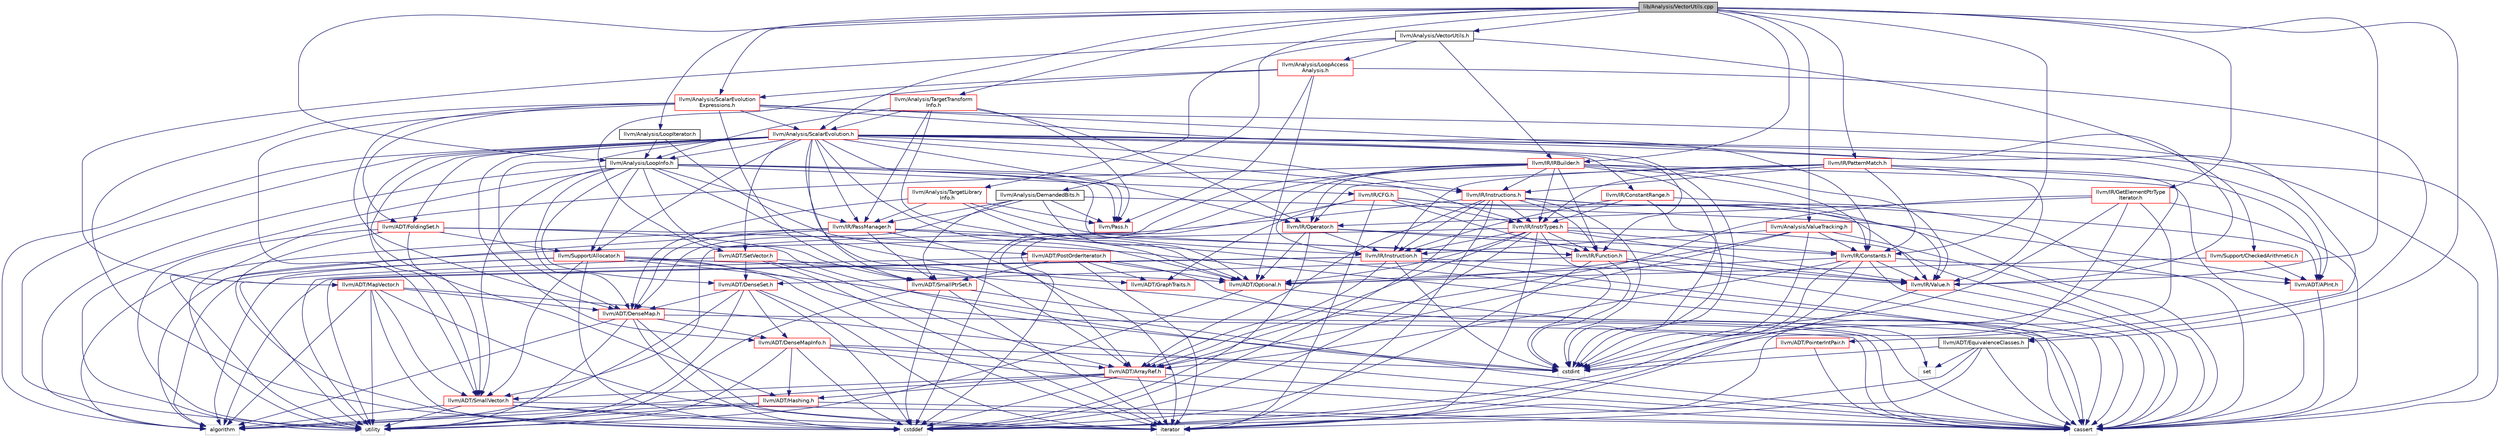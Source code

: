 digraph "lib/Analysis/VectorUtils.cpp"
{
 // LATEX_PDF_SIZE
  bgcolor="transparent";
  edge [fontname="Helvetica",fontsize="10",labelfontname="Helvetica",labelfontsize="10"];
  node [fontname="Helvetica",fontsize="10",shape="box"];
  Node1 [label="lib/Analysis/VectorUtils.cpp",height=0.2,width=0.4,color="black", fillcolor="grey75", style="filled", fontcolor="black",tooltip=" "];
  Node1 -> Node2 [color="midnightblue",fontsize="10",style="solid",fontname="Helvetica"];
  Node2 [label="llvm/Analysis/VectorUtils.h",height=0.2,width=0.4,color="black",URL="$VectorUtils_8h.html",tooltip=" "];
  Node2 -> Node3 [color="midnightblue",fontsize="10",style="solid",fontname="Helvetica"];
  Node3 [label="llvm/ADT/MapVector.h",height=0.2,width=0.4,color="red",URL="$MapVector_8h.html",tooltip=" "];
  Node3 -> Node4 [color="midnightblue",fontsize="10",style="solid",fontname="Helvetica"];
  Node4 [label="llvm/ADT/DenseMap.h",height=0.2,width=0.4,color="red",URL="$DenseMap_8h.html",tooltip=" "];
  Node4 -> Node5 [color="midnightblue",fontsize="10",style="solid",fontname="Helvetica"];
  Node5 [label="llvm/ADT/DenseMapInfo.h",height=0.2,width=0.4,color="red",URL="$DenseMapInfo_8h.html",tooltip=" "];
  Node5 -> Node6 [color="midnightblue",fontsize="10",style="solid",fontname="Helvetica"];
  Node6 [label="llvm/ADT/ArrayRef.h",height=0.2,width=0.4,color="red",URL="$ArrayRef_8h.html",tooltip=" "];
  Node6 -> Node7 [color="midnightblue",fontsize="10",style="solid",fontname="Helvetica"];
  Node7 [label="llvm/ADT/Hashing.h",height=0.2,width=0.4,color="red",URL="$Hashing_8h.html",tooltip=" "];
  Node7 -> Node36 [color="midnightblue",fontsize="10",style="solid",fontname="Helvetica"];
  Node36 [label="algorithm",height=0.2,width=0.4,color="grey75",tooltip=" "];
  Node7 -> Node27 [color="midnightblue",fontsize="10",style="solid",fontname="Helvetica"];
  Node27 [label="cassert",height=0.2,width=0.4,color="grey75",tooltip=" "];
  Node7 -> Node26 [color="midnightblue",fontsize="10",style="solid",fontname="Helvetica"];
  Node26 [label="utility",height=0.2,width=0.4,color="grey75",tooltip=" "];
  Node6 -> Node29 [color="midnightblue",fontsize="10",style="solid",fontname="Helvetica"];
  Node29 [label="llvm/ADT/SmallVector.h",height=0.2,width=0.4,color="red",URL="$SmallVector_8h.html",tooltip=" "];
  Node29 -> Node36 [color="midnightblue",fontsize="10",style="solid",fontname="Helvetica"];
  Node29 -> Node27 [color="midnightblue",fontsize="10",style="solid",fontname="Helvetica"];
  Node29 -> Node33 [color="midnightblue",fontsize="10",style="solid",fontname="Helvetica"];
  Node33 [label="cstddef",height=0.2,width=0.4,color="grey75",tooltip=" "];
  Node29 -> Node31 [color="midnightblue",fontsize="10",style="solid",fontname="Helvetica"];
  Node31 [label="iterator",height=0.2,width=0.4,color="grey75",tooltip=" "];
  Node29 -> Node26 [color="midnightblue",fontsize="10",style="solid",fontname="Helvetica"];
  Node6 -> Node36 [color="midnightblue",fontsize="10",style="solid",fontname="Helvetica"];
  Node6 -> Node27 [color="midnightblue",fontsize="10",style="solid",fontname="Helvetica"];
  Node6 -> Node33 [color="midnightblue",fontsize="10",style="solid",fontname="Helvetica"];
  Node6 -> Node31 [color="midnightblue",fontsize="10",style="solid",fontname="Helvetica"];
  Node5 -> Node7 [color="midnightblue",fontsize="10",style="solid",fontname="Helvetica"];
  Node5 -> Node27 [color="midnightblue",fontsize="10",style="solid",fontname="Helvetica"];
  Node5 -> Node33 [color="midnightblue",fontsize="10",style="solid",fontname="Helvetica"];
  Node5 -> Node47 [color="midnightblue",fontsize="10",style="solid",fontname="Helvetica"];
  Node47 [label="cstdint",height=0.2,width=0.4,color="grey75",tooltip=" "];
  Node5 -> Node26 [color="midnightblue",fontsize="10",style="solid",fontname="Helvetica"];
  Node4 -> Node36 [color="midnightblue",fontsize="10",style="solid",fontname="Helvetica"];
  Node4 -> Node27 [color="midnightblue",fontsize="10",style="solid",fontname="Helvetica"];
  Node4 -> Node33 [color="midnightblue",fontsize="10",style="solid",fontname="Helvetica"];
  Node4 -> Node31 [color="midnightblue",fontsize="10",style="solid",fontname="Helvetica"];
  Node4 -> Node26 [color="midnightblue",fontsize="10",style="solid",fontname="Helvetica"];
  Node3 -> Node29 [color="midnightblue",fontsize="10",style="solid",fontname="Helvetica"];
  Node3 -> Node36 [color="midnightblue",fontsize="10",style="solid",fontname="Helvetica"];
  Node3 -> Node27 [color="midnightblue",fontsize="10",style="solid",fontname="Helvetica"];
  Node3 -> Node33 [color="midnightblue",fontsize="10",style="solid",fontname="Helvetica"];
  Node3 -> Node31 [color="midnightblue",fontsize="10",style="solid",fontname="Helvetica"];
  Node3 -> Node26 [color="midnightblue",fontsize="10",style="solid",fontname="Helvetica"];
  Node2 -> Node59 [color="midnightblue",fontsize="10",style="solid",fontname="Helvetica"];
  Node59 [label="llvm/Analysis/LoopAccess\lAnalysis.h",height=0.2,width=0.4,color="red",URL="$LoopAccessAnalysis_8h.html",tooltip=" "];
  Node59 -> Node60 [color="midnightblue",fontsize="10",style="solid",fontname="Helvetica"];
  Node60 [label="llvm/ADT/EquivalenceClasses.h",height=0.2,width=0.4,color="black",URL="$EquivalenceClasses_8h.html",tooltip=" "];
  Node60 -> Node27 [color="midnightblue",fontsize="10",style="solid",fontname="Helvetica"];
  Node60 -> Node33 [color="midnightblue",fontsize="10",style="solid",fontname="Helvetica"];
  Node60 -> Node47 [color="midnightblue",fontsize="10",style="solid",fontname="Helvetica"];
  Node60 -> Node31 [color="midnightblue",fontsize="10",style="solid",fontname="Helvetica"];
  Node60 -> Node61 [color="midnightblue",fontsize="10",style="solid",fontname="Helvetica"];
  Node61 [label="set",height=0.2,width=0.4,color="grey75",tooltip=" "];
  Node59 -> Node18 [color="midnightblue",fontsize="10",style="solid",fontname="Helvetica"];
  Node18 [label="llvm/ADT/Optional.h",height=0.2,width=0.4,color="red",URL="$Optional_8h.html",tooltip=" "];
  Node18 -> Node27 [color="midnightblue",fontsize="10",style="solid",fontname="Helvetica"];
  Node18 -> Node26 [color="midnightblue",fontsize="10",style="solid",fontname="Helvetica"];
  Node59 -> Node62 [color="midnightblue",fontsize="10",style="solid",fontname="Helvetica"];
  Node62 [label="llvm/ADT/SetVector.h",height=0.2,width=0.4,color="red",URL="$SetVector_8h.html",tooltip=" "];
  Node62 -> Node6 [color="midnightblue",fontsize="10",style="solid",fontname="Helvetica"];
  Node62 -> Node63 [color="midnightblue",fontsize="10",style="solid",fontname="Helvetica"];
  Node63 [label="llvm/ADT/DenseSet.h",height=0.2,width=0.4,color="red",URL="$DenseSet_8h.html",tooltip=" "];
  Node63 -> Node4 [color="midnightblue",fontsize="10",style="solid",fontname="Helvetica"];
  Node63 -> Node5 [color="midnightblue",fontsize="10",style="solid",fontname="Helvetica"];
  Node63 -> Node36 [color="midnightblue",fontsize="10",style="solid",fontname="Helvetica"];
  Node63 -> Node33 [color="midnightblue",fontsize="10",style="solid",fontname="Helvetica"];
  Node63 -> Node31 [color="midnightblue",fontsize="10",style="solid",fontname="Helvetica"];
  Node63 -> Node26 [color="midnightblue",fontsize="10",style="solid",fontname="Helvetica"];
  Node62 -> Node36 [color="midnightblue",fontsize="10",style="solid",fontname="Helvetica"];
  Node62 -> Node27 [color="midnightblue",fontsize="10",style="solid",fontname="Helvetica"];
  Node62 -> Node31 [color="midnightblue",fontsize="10",style="solid",fontname="Helvetica"];
  Node59 -> Node183 [color="midnightblue",fontsize="10",style="solid",fontname="Helvetica"];
  Node183 [label="llvm/Analysis/ScalarEvolution\lExpressions.h",height=0.2,width=0.4,color="red",URL="$ScalarEvolutionExpressions_8h.html",tooltip=" "];
  Node183 -> Node4 [color="midnightblue",fontsize="10",style="solid",fontname="Helvetica"];
  Node183 -> Node70 [color="midnightblue",fontsize="10",style="solid",fontname="Helvetica"];
  Node70 [label="llvm/ADT/FoldingSet.h",height=0.2,width=0.4,color="red",URL="$FoldingSet_8h.html",tooltip=" "];
  Node70 -> Node29 [color="midnightblue",fontsize="10",style="solid",fontname="Helvetica"];
  Node70 -> Node50 [color="midnightblue",fontsize="10",style="solid",fontname="Helvetica"];
  Node50 [label="llvm/Support/Allocator.h",height=0.2,width=0.4,color="red",URL="$Allocator_8h.html",tooltip="This file defines the MallocAllocator and BumpPtrAllocator interfaces."];
  Node50 -> Node18 [color="midnightblue",fontsize="10",style="solid",fontname="Helvetica"];
  Node50 -> Node29 [color="midnightblue",fontsize="10",style="solid",fontname="Helvetica"];
  Node50 -> Node36 [color="midnightblue",fontsize="10",style="solid",fontname="Helvetica"];
  Node50 -> Node27 [color="midnightblue",fontsize="10",style="solid",fontname="Helvetica"];
  Node50 -> Node33 [color="midnightblue",fontsize="10",style="solid",fontname="Helvetica"];
  Node50 -> Node47 [color="midnightblue",fontsize="10",style="solid",fontname="Helvetica"];
  Node50 -> Node31 [color="midnightblue",fontsize="10",style="solid",fontname="Helvetica"];
  Node50 -> Node26 [color="midnightblue",fontsize="10",style="solid",fontname="Helvetica"];
  Node70 -> Node27 [color="midnightblue",fontsize="10",style="solid",fontname="Helvetica"];
  Node70 -> Node33 [color="midnightblue",fontsize="10",style="solid",fontname="Helvetica"];
  Node70 -> Node47 [color="midnightblue",fontsize="10",style="solid",fontname="Helvetica"];
  Node70 -> Node26 [color="midnightblue",fontsize="10",style="solid",fontname="Helvetica"];
  Node183 -> Node99 [color="midnightblue",fontsize="10",style="solid",fontname="Helvetica"];
  Node99 [label="llvm/ADT/SmallPtrSet.h",height=0.2,width=0.4,color="red",URL="$SmallPtrSet_8h.html",tooltip=" "];
  Node99 -> Node27 [color="midnightblue",fontsize="10",style="solid",fontname="Helvetica"];
  Node99 -> Node33 [color="midnightblue",fontsize="10",style="solid",fontname="Helvetica"];
  Node99 -> Node31 [color="midnightblue",fontsize="10",style="solid",fontname="Helvetica"];
  Node99 -> Node26 [color="midnightblue",fontsize="10",style="solid",fontname="Helvetica"];
  Node183 -> Node29 [color="midnightblue",fontsize="10",style="solid",fontname="Helvetica"];
  Node183 -> Node176 [color="midnightblue",fontsize="10",style="solid",fontname="Helvetica"];
  Node176 [label="llvm/Analysis/ScalarEvolution.h",height=0.2,width=0.4,color="red",URL="$ScalarEvolution_8h.html",tooltip=" "];
  Node176 -> Node111 [color="midnightblue",fontsize="10",style="solid",fontname="Helvetica"];
  Node111 [label="llvm/ADT/APInt.h",height=0.2,width=0.4,color="red",URL="$APInt_8h.html",tooltip="This file implements a class to represent arbitrary precision integral constant values and operations..."];
  Node111 -> Node27 [color="midnightblue",fontsize="10",style="solid",fontname="Helvetica"];
  Node176 -> Node6 [color="midnightblue",fontsize="10",style="solid",fontname="Helvetica"];
  Node176 -> Node4 [color="midnightblue",fontsize="10",style="solid",fontname="Helvetica"];
  Node176 -> Node5 [color="midnightblue",fontsize="10",style="solid",fontname="Helvetica"];
  Node176 -> Node70 [color="midnightblue",fontsize="10",style="solid",fontname="Helvetica"];
  Node176 -> Node7 [color="midnightblue",fontsize="10",style="solid",fontname="Helvetica"];
  Node176 -> Node18 [color="midnightblue",fontsize="10",style="solid",fontname="Helvetica"];
  Node176 -> Node79 [color="midnightblue",fontsize="10",style="solid",fontname="Helvetica"];
  Node79 [label="llvm/ADT/PointerIntPair.h",height=0.2,width=0.4,color="red",URL="$PointerIntPair_8h.html",tooltip=" "];
  Node79 -> Node27 [color="midnightblue",fontsize="10",style="solid",fontname="Helvetica"];
  Node79 -> Node47 [color="midnightblue",fontsize="10",style="solid",fontname="Helvetica"];
  Node176 -> Node62 [color="midnightblue",fontsize="10",style="solid",fontname="Helvetica"];
  Node176 -> Node99 [color="midnightblue",fontsize="10",style="solid",fontname="Helvetica"];
  Node176 -> Node29 [color="midnightblue",fontsize="10",style="solid",fontname="Helvetica"];
  Node176 -> Node167 [color="midnightblue",fontsize="10",style="solid",fontname="Helvetica"];
  Node167 [label="llvm/Analysis/LoopInfo.h",height=0.2,width=0.4,color="black",URL="$LoopInfo_8h.html",tooltip=" "];
  Node167 -> Node4 [color="midnightblue",fontsize="10",style="solid",fontname="Helvetica"];
  Node167 -> Node63 [color="midnightblue",fontsize="10",style="solid",fontname="Helvetica"];
  Node167 -> Node159 [color="midnightblue",fontsize="10",style="solid",fontname="Helvetica"];
  Node159 [label="llvm/ADT/GraphTraits.h",height=0.2,width=0.4,color="red",URL="$GraphTraits_8h.html",tooltip=" "];
  Node167 -> Node99 [color="midnightblue",fontsize="10",style="solid",fontname="Helvetica"];
  Node167 -> Node29 [color="midnightblue",fontsize="10",style="solid",fontname="Helvetica"];
  Node167 -> Node168 [color="midnightblue",fontsize="10",style="solid",fontname="Helvetica"];
  Node168 [label="llvm/IR/CFG.h",height=0.2,width=0.4,color="red",URL="$IR_2CFG_8h.html",tooltip="This file provides various utilities for inspecting and working with the control flow graph in LLVM I..."];
  Node168 -> Node159 [color="midnightblue",fontsize="10",style="solid",fontname="Helvetica"];
  Node168 -> Node112 [color="midnightblue",fontsize="10",style="solid",fontname="Helvetica"];
  Node112 [label="llvm/IR/Function.h",height=0.2,width=0.4,color="red",URL="$Function_8h.html",tooltip=" "];
  Node112 -> Node63 [color="midnightblue",fontsize="10",style="solid",fontname="Helvetica"];
  Node112 -> Node93 [color="midnightblue",fontsize="10",style="solid",fontname="Helvetica"];
  Node93 [label="llvm/IR/Value.h",height=0.2,width=0.4,color="red",URL="$Value_8h.html",tooltip=" "];
  Node93 -> Node27 [color="midnightblue",fontsize="10",style="solid",fontname="Helvetica"];
  Node93 -> Node31 [color="midnightblue",fontsize="10",style="solid",fontname="Helvetica"];
  Node112 -> Node27 [color="midnightblue",fontsize="10",style="solid",fontname="Helvetica"];
  Node112 -> Node33 [color="midnightblue",fontsize="10",style="solid",fontname="Helvetica"];
  Node112 -> Node47 [color="midnightblue",fontsize="10",style="solid",fontname="Helvetica"];
  Node168 -> Node120 [color="midnightblue",fontsize="10",style="solid",fontname="Helvetica"];
  Node120 [label="llvm/IR/InstrTypes.h",height=0.2,width=0.4,color="red",URL="$InstrTypes_8h.html",tooltip=" "];
  Node120 -> Node6 [color="midnightblue",fontsize="10",style="solid",fontname="Helvetica"];
  Node120 -> Node18 [color="midnightblue",fontsize="10",style="solid",fontname="Helvetica"];
  Node120 -> Node121 [color="midnightblue",fontsize="10",style="solid",fontname="Helvetica"];
  Node121 [label="llvm/IR/Constants.h",height=0.2,width=0.4,color="red",URL="$Constants_8h.html",tooltip="This file contains the declarations for the subclasses of Constant, which represent the different fla..."];
  Node121 -> Node111 [color="midnightblue",fontsize="10",style="solid",fontname="Helvetica"];
  Node121 -> Node6 [color="midnightblue",fontsize="10",style="solid",fontname="Helvetica"];
  Node121 -> Node18 [color="midnightblue",fontsize="10",style="solid",fontname="Helvetica"];
  Node121 -> Node93 [color="midnightblue",fontsize="10",style="solid",fontname="Helvetica"];
  Node121 -> Node27 [color="midnightblue",fontsize="10",style="solid",fontname="Helvetica"];
  Node121 -> Node33 [color="midnightblue",fontsize="10",style="solid",fontname="Helvetica"];
  Node121 -> Node47 [color="midnightblue",fontsize="10",style="solid",fontname="Helvetica"];
  Node120 -> Node112 [color="midnightblue",fontsize="10",style="solid",fontname="Helvetica"];
  Node120 -> Node83 [color="midnightblue",fontsize="10",style="solid",fontname="Helvetica"];
  Node83 [label="llvm/IR/Instruction.h",height=0.2,width=0.4,color="red",URL="$IR_2Instruction_8h.html",tooltip=" "];
  Node83 -> Node6 [color="midnightblue",fontsize="10",style="solid",fontname="Helvetica"];
  Node83 -> Node93 [color="midnightblue",fontsize="10",style="solid",fontname="Helvetica"];
  Node83 -> Node36 [color="midnightblue",fontsize="10",style="solid",fontname="Helvetica"];
  Node83 -> Node27 [color="midnightblue",fontsize="10",style="solid",fontname="Helvetica"];
  Node83 -> Node47 [color="midnightblue",fontsize="10",style="solid",fontname="Helvetica"];
  Node83 -> Node26 [color="midnightblue",fontsize="10",style="solid",fontname="Helvetica"];
  Node120 -> Node93 [color="midnightblue",fontsize="10",style="solid",fontname="Helvetica"];
  Node120 -> Node36 [color="midnightblue",fontsize="10",style="solid",fontname="Helvetica"];
  Node120 -> Node27 [color="midnightblue",fontsize="10",style="solid",fontname="Helvetica"];
  Node120 -> Node33 [color="midnightblue",fontsize="10",style="solid",fontname="Helvetica"];
  Node120 -> Node47 [color="midnightblue",fontsize="10",style="solid",fontname="Helvetica"];
  Node120 -> Node31 [color="midnightblue",fontsize="10",style="solid",fontname="Helvetica"];
  Node168 -> Node93 [color="midnightblue",fontsize="10",style="solid",fontname="Helvetica"];
  Node168 -> Node27 [color="midnightblue",fontsize="10",style="solid",fontname="Helvetica"];
  Node168 -> Node33 [color="midnightblue",fontsize="10",style="solid",fontname="Helvetica"];
  Node168 -> Node31 [color="midnightblue",fontsize="10",style="solid",fontname="Helvetica"];
  Node167 -> Node83 [color="midnightblue",fontsize="10",style="solid",fontname="Helvetica"];
  Node167 -> Node66 [color="midnightblue",fontsize="10",style="solid",fontname="Helvetica"];
  Node66 [label="llvm/IR/Instructions.h",height=0.2,width=0.4,color="red",URL="$Instructions_8h.html",tooltip=" "];
  Node66 -> Node6 [color="midnightblue",fontsize="10",style="solid",fontname="Helvetica"];
  Node66 -> Node29 [color="midnightblue",fontsize="10",style="solid",fontname="Helvetica"];
  Node66 -> Node112 [color="midnightblue",fontsize="10",style="solid",fontname="Helvetica"];
  Node66 -> Node120 [color="midnightblue",fontsize="10",style="solid",fontname="Helvetica"];
  Node66 -> Node83 [color="midnightblue",fontsize="10",style="solid",fontname="Helvetica"];
  Node66 -> Node93 [color="midnightblue",fontsize="10",style="solid",fontname="Helvetica"];
  Node66 -> Node27 [color="midnightblue",fontsize="10",style="solid",fontname="Helvetica"];
  Node66 -> Node33 [color="midnightblue",fontsize="10",style="solid",fontname="Helvetica"];
  Node66 -> Node47 [color="midnightblue",fontsize="10",style="solid",fontname="Helvetica"];
  Node66 -> Node31 [color="midnightblue",fontsize="10",style="solid",fontname="Helvetica"];
  Node167 -> Node145 [color="midnightblue",fontsize="10",style="solid",fontname="Helvetica"];
  Node145 [label="llvm/IR/PassManager.h",height=0.2,width=0.4,color="red",URL="$PassManager_8h.html",tooltip="This header defines various interfaces for pass management in LLVM."];
  Node145 -> Node4 [color="midnightblue",fontsize="10",style="solid",fontname="Helvetica"];
  Node145 -> Node99 [color="midnightblue",fontsize="10",style="solid",fontname="Helvetica"];
  Node145 -> Node112 [color="midnightblue",fontsize="10",style="solid",fontname="Helvetica"];
  Node145 -> Node36 [color="midnightblue",fontsize="10",style="solid",fontname="Helvetica"];
  Node145 -> Node27 [color="midnightblue",fontsize="10",style="solid",fontname="Helvetica"];
  Node145 -> Node31 [color="midnightblue",fontsize="10",style="solid",fontname="Helvetica"];
  Node145 -> Node26 [color="midnightblue",fontsize="10",style="solid",fontname="Helvetica"];
  Node167 -> Node129 [color="midnightblue",fontsize="10",style="solid",fontname="Helvetica"];
  Node129 [label="llvm/Pass.h",height=0.2,width=0.4,color="red",URL="$Pass_8h.html",tooltip=" "];
  Node167 -> Node50 [color="midnightblue",fontsize="10",style="solid",fontname="Helvetica"];
  Node167 -> Node36 [color="midnightblue",fontsize="10",style="solid",fontname="Helvetica"];
  Node167 -> Node26 [color="midnightblue",fontsize="10",style="solid",fontname="Helvetica"];
  Node176 -> Node177 [color="midnightblue",fontsize="10",style="solid",fontname="Helvetica"];
  Node177 [label="llvm/IR/ConstantRange.h",height=0.2,width=0.4,color="red",URL="$ConstantRange_8h.html",tooltip=" "];
  Node177 -> Node111 [color="midnightblue",fontsize="10",style="solid",fontname="Helvetica"];
  Node177 -> Node120 [color="midnightblue",fontsize="10",style="solid",fontname="Helvetica"];
  Node177 -> Node83 [color="midnightblue",fontsize="10",style="solid",fontname="Helvetica"];
  Node177 -> Node47 [color="midnightblue",fontsize="10",style="solid",fontname="Helvetica"];
  Node176 -> Node112 [color="midnightblue",fontsize="10",style="solid",fontname="Helvetica"];
  Node176 -> Node120 [color="midnightblue",fontsize="10",style="solid",fontname="Helvetica"];
  Node176 -> Node66 [color="midnightblue",fontsize="10",style="solid",fontname="Helvetica"];
  Node176 -> Node178 [color="midnightblue",fontsize="10",style="solid",fontname="Helvetica"];
  Node178 [label="llvm/IR/Operator.h",height=0.2,width=0.4,color="red",URL="$Operator_8h.html",tooltip=" "];
  Node178 -> Node18 [color="midnightblue",fontsize="10",style="solid",fontname="Helvetica"];
  Node178 -> Node121 [color="midnightblue",fontsize="10",style="solid",fontname="Helvetica"];
  Node178 -> Node83 [color="midnightblue",fontsize="10",style="solid",fontname="Helvetica"];
  Node178 -> Node93 [color="midnightblue",fontsize="10",style="solid",fontname="Helvetica"];
  Node178 -> Node33 [color="midnightblue",fontsize="10",style="solid",fontname="Helvetica"];
  Node176 -> Node145 [color="midnightblue",fontsize="10",style="solid",fontname="Helvetica"];
  Node176 -> Node129 [color="midnightblue",fontsize="10",style="solid",fontname="Helvetica"];
  Node176 -> Node50 [color="midnightblue",fontsize="10",style="solid",fontname="Helvetica"];
  Node176 -> Node36 [color="midnightblue",fontsize="10",style="solid",fontname="Helvetica"];
  Node176 -> Node27 [color="midnightblue",fontsize="10",style="solid",fontname="Helvetica"];
  Node176 -> Node47 [color="midnightblue",fontsize="10",style="solid",fontname="Helvetica"];
  Node176 -> Node26 [color="midnightblue",fontsize="10",style="solid",fontname="Helvetica"];
  Node183 -> Node121 [color="midnightblue",fontsize="10",style="solid",fontname="Helvetica"];
  Node183 -> Node93 [color="midnightblue",fontsize="10",style="solid",fontname="Helvetica"];
  Node183 -> Node27 [color="midnightblue",fontsize="10",style="solid",fontname="Helvetica"];
  Node183 -> Node33 [color="midnightblue",fontsize="10",style="solid",fontname="Helvetica"];
  Node59 -> Node129 [color="midnightblue",fontsize="10",style="solid",fontname="Helvetica"];
  Node2 -> Node123 [color="midnightblue",fontsize="10",style="solid",fontname="Helvetica"];
  Node123 [label="llvm/Analysis/TargetLibrary\lInfo.h",height=0.2,width=0.4,color="red",URL="$TargetLibraryInfo_8h.html",tooltip=" "];
  Node123 -> Node4 [color="midnightblue",fontsize="10",style="solid",fontname="Helvetica"];
  Node123 -> Node18 [color="midnightblue",fontsize="10",style="solid",fontname="Helvetica"];
  Node123 -> Node112 [color="midnightblue",fontsize="10",style="solid",fontname="Helvetica"];
  Node123 -> Node145 [color="midnightblue",fontsize="10",style="solid",fontname="Helvetica"];
  Node123 -> Node129 [color="midnightblue",fontsize="10",style="solid",fontname="Helvetica"];
  Node2 -> Node208 [color="midnightblue",fontsize="10",style="solid",fontname="Helvetica"];
  Node208 [label="llvm/IR/IRBuilder.h",height=0.2,width=0.4,color="red",URL="$IRBuilder_8h.html",tooltip=" "];
  Node208 -> Node6 [color="midnightblue",fontsize="10",style="solid",fontname="Helvetica"];
  Node208 -> Node121 [color="midnightblue",fontsize="10",style="solid",fontname="Helvetica"];
  Node208 -> Node112 [color="midnightblue",fontsize="10",style="solid",fontname="Helvetica"];
  Node208 -> Node120 [color="midnightblue",fontsize="10",style="solid",fontname="Helvetica"];
  Node208 -> Node83 [color="midnightblue",fontsize="10",style="solid",fontname="Helvetica"];
  Node208 -> Node66 [color="midnightblue",fontsize="10",style="solid",fontname="Helvetica"];
  Node208 -> Node178 [color="midnightblue",fontsize="10",style="solid",fontname="Helvetica"];
  Node208 -> Node93 [color="midnightblue",fontsize="10",style="solid",fontname="Helvetica"];
  Node208 -> Node27 [color="midnightblue",fontsize="10",style="solid",fontname="Helvetica"];
  Node208 -> Node33 [color="midnightblue",fontsize="10",style="solid",fontname="Helvetica"];
  Node208 -> Node47 [color="midnightblue",fontsize="10",style="solid",fontname="Helvetica"];
  Node208 -> Node26 [color="midnightblue",fontsize="10",style="solid",fontname="Helvetica"];
  Node2 -> Node211 [color="midnightblue",fontsize="10",style="solid",fontname="Helvetica"];
  Node211 [label="llvm/Support/CheckedArithmetic.h",height=0.2,width=0.4,color="red",URL="$CheckedArithmetic_8h.html",tooltip=" "];
  Node211 -> Node111 [color="midnightblue",fontsize="10",style="solid",fontname="Helvetica"];
  Node211 -> Node18 [color="midnightblue",fontsize="10",style="solid",fontname="Helvetica"];
  Node1 -> Node60 [color="midnightblue",fontsize="10",style="solid",fontname="Helvetica"];
  Node1 -> Node212 [color="midnightblue",fontsize="10",style="solid",fontname="Helvetica"];
  Node212 [label="llvm/Analysis/DemandedBits.h",height=0.2,width=0.4,color="black",URL="$DemandedBits_8h.html",tooltip=" "];
  Node212 -> Node111 [color="midnightblue",fontsize="10",style="solid",fontname="Helvetica"];
  Node212 -> Node4 [color="midnightblue",fontsize="10",style="solid",fontname="Helvetica"];
  Node212 -> Node18 [color="midnightblue",fontsize="10",style="solid",fontname="Helvetica"];
  Node212 -> Node99 [color="midnightblue",fontsize="10",style="solid",fontname="Helvetica"];
  Node212 -> Node145 [color="midnightblue",fontsize="10",style="solid",fontname="Helvetica"];
  Node212 -> Node129 [color="midnightblue",fontsize="10",style="solid",fontname="Helvetica"];
  Node1 -> Node167 [color="midnightblue",fontsize="10",style="solid",fontname="Helvetica"];
  Node1 -> Node213 [color="midnightblue",fontsize="10",style="solid",fontname="Helvetica"];
  Node213 [label="llvm/Analysis/LoopIterator.h",height=0.2,width=0.4,color="black",URL="$LoopIterator_8h.html",tooltip=" "];
  Node213 -> Node158 [color="midnightblue",fontsize="10",style="solid",fontname="Helvetica"];
  Node158 [label="llvm/ADT/PostOrderIterator.h",height=0.2,width=0.4,color="red",URL="$PostOrderIterator_8h.html",tooltip=" "];
  Node158 -> Node159 [color="midnightblue",fontsize="10",style="solid",fontname="Helvetica"];
  Node158 -> Node18 [color="midnightblue",fontsize="10",style="solid",fontname="Helvetica"];
  Node158 -> Node99 [color="midnightblue",fontsize="10",style="solid",fontname="Helvetica"];
  Node158 -> Node31 [color="midnightblue",fontsize="10",style="solid",fontname="Helvetica"];
  Node158 -> Node61 [color="midnightblue",fontsize="10",style="solid",fontname="Helvetica"];
  Node158 -> Node26 [color="midnightblue",fontsize="10",style="solid",fontname="Helvetica"];
  Node213 -> Node167 [color="midnightblue",fontsize="10",style="solid",fontname="Helvetica"];
  Node1 -> Node176 [color="midnightblue",fontsize="10",style="solid",fontname="Helvetica"];
  Node1 -> Node183 [color="midnightblue",fontsize="10",style="solid",fontname="Helvetica"];
  Node1 -> Node184 [color="midnightblue",fontsize="10",style="solid",fontname="Helvetica"];
  Node184 [label="llvm/Analysis/TargetTransform\lInfo.h",height=0.2,width=0.4,color="red",URL="$TargetTransformInfo_8h.html",tooltip="This pass exposes codegen information to IR-level passes."];
  Node184 -> Node18 [color="midnightblue",fontsize="10",style="solid",fontname="Helvetica"];
  Node184 -> Node178 [color="midnightblue",fontsize="10",style="solid",fontname="Helvetica"];
  Node184 -> Node145 [color="midnightblue",fontsize="10",style="solid",fontname="Helvetica"];
  Node184 -> Node129 [color="midnightblue",fontsize="10",style="solid",fontname="Helvetica"];
  Node184 -> Node167 [color="midnightblue",fontsize="10",style="solid",fontname="Helvetica"];
  Node184 -> Node176 [color="midnightblue",fontsize="10",style="solid",fontname="Helvetica"];
  Node1 -> Node214 [color="midnightblue",fontsize="10",style="solid",fontname="Helvetica"];
  Node214 [label="llvm/Analysis/ValueTracking.h",height=0.2,width=0.4,color="red",URL="$ValueTracking_8h.html",tooltip=" "];
  Node214 -> Node6 [color="midnightblue",fontsize="10",style="solid",fontname="Helvetica"];
  Node214 -> Node18 [color="midnightblue",fontsize="10",style="solid",fontname="Helvetica"];
  Node214 -> Node121 [color="midnightblue",fontsize="10",style="solid",fontname="Helvetica"];
  Node214 -> Node83 [color="midnightblue",fontsize="10",style="solid",fontname="Helvetica"];
  Node214 -> Node27 [color="midnightblue",fontsize="10",style="solid",fontname="Helvetica"];
  Node214 -> Node47 [color="midnightblue",fontsize="10",style="solid",fontname="Helvetica"];
  Node1 -> Node121 [color="midnightblue",fontsize="10",style="solid",fontname="Helvetica"];
  Node1 -> Node216 [color="midnightblue",fontsize="10",style="solid",fontname="Helvetica"];
  Node216 [label="llvm/IR/GetElementPtrType\lIterator.h",height=0.2,width=0.4,color="red",URL="$GetElementPtrTypeIterator_8h.html",tooltip=" "];
  Node216 -> Node6 [color="midnightblue",fontsize="10",style="solid",fontname="Helvetica"];
  Node216 -> Node178 [color="midnightblue",fontsize="10",style="solid",fontname="Helvetica"];
  Node216 -> Node27 [color="midnightblue",fontsize="10",style="solid",fontname="Helvetica"];
  Node216 -> Node33 [color="midnightblue",fontsize="10",style="solid",fontname="Helvetica"];
  Node216 -> Node47 [color="midnightblue",fontsize="10",style="solid",fontname="Helvetica"];
  Node216 -> Node31 [color="midnightblue",fontsize="10",style="solid",fontname="Helvetica"];
  Node1 -> Node208 [color="midnightblue",fontsize="10",style="solid",fontname="Helvetica"];
  Node1 -> Node217 [color="midnightblue",fontsize="10",style="solid",fontname="Helvetica"];
  Node217 [label="llvm/IR/PatternMatch.h",height=0.2,width=0.4,color="red",URL="$PatternMatch_8h.html",tooltip=" "];
  Node217 -> Node111 [color="midnightblue",fontsize="10",style="solid",fontname="Helvetica"];
  Node217 -> Node121 [color="midnightblue",fontsize="10",style="solid",fontname="Helvetica"];
  Node217 -> Node120 [color="midnightblue",fontsize="10",style="solid",fontname="Helvetica"];
  Node217 -> Node83 [color="midnightblue",fontsize="10",style="solid",fontname="Helvetica"];
  Node217 -> Node66 [color="midnightblue",fontsize="10",style="solid",fontname="Helvetica"];
  Node217 -> Node178 [color="midnightblue",fontsize="10",style="solid",fontname="Helvetica"];
  Node217 -> Node93 [color="midnightblue",fontsize="10",style="solid",fontname="Helvetica"];
  Node217 -> Node47 [color="midnightblue",fontsize="10",style="solid",fontname="Helvetica"];
  Node1 -> Node93 [color="midnightblue",fontsize="10",style="solid",fontname="Helvetica"];
}

